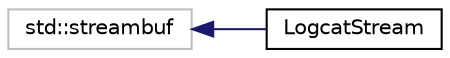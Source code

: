 digraph "Graphical Class Hierarchy"
{
 // LATEX_PDF_SIZE
  edge [fontname="Helvetica",fontsize="10",labelfontname="Helvetica",labelfontsize="10"];
  node [fontname="Helvetica",fontsize="10",shape=record];
  rankdir="LR";
  Node457 [label="std::streambuf",height=0.2,width=0.4,color="grey75", fillcolor="white", style="filled",tooltip=" "];
  Node457 -> Node0 [dir="back",color="midnightblue",fontsize="10",style="solid",fontname="Helvetica"];
  Node0 [label="LogcatStream",height=0.2,width=0.4,color="black", fillcolor="white", style="filled",URL="$d6/d96/classLogcatStream.html",tooltip=" "];
}
